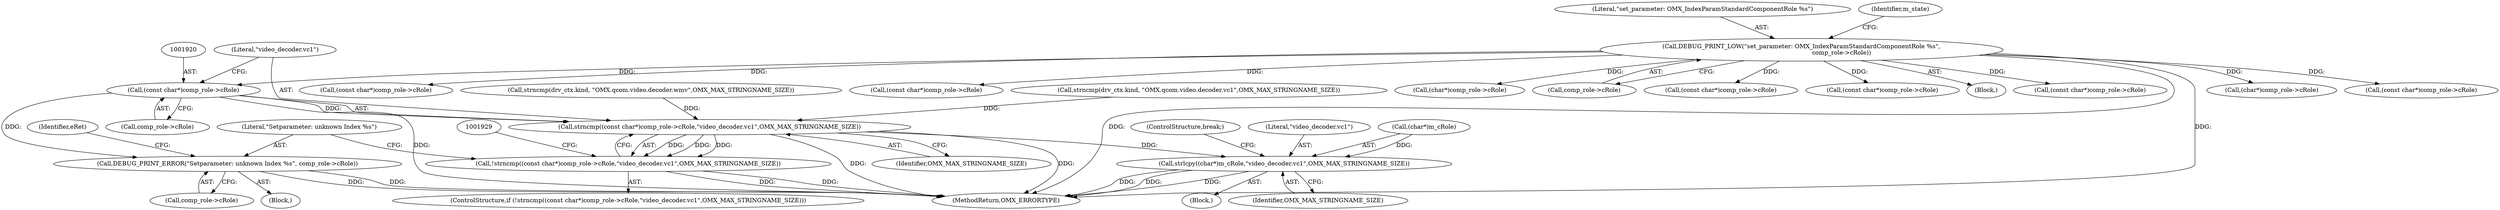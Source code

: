digraph "0_Android_46e305be6e670a5a0041b0b4861122a0f1aabefa_2@pointer" {
"1001919" [label="(Call,(const char*)comp_role->cRole)"];
"1001637" [label="(Call,DEBUG_PRINT_LOW(\"set_parameter: OMX_IndexParamStandardComponentRole %s\",\n                                          comp_role->cRole))"];
"1001918" [label="(Call,strncmp((const char*)comp_role->cRole,\"video_decoder.vc1\",OMX_MAX_STRINGNAME_SIZE))"];
"1001917" [label="(Call,!strncmp((const char*)comp_role->cRole,\"video_decoder.vc1\",OMX_MAX_STRINGNAME_SIZE))"];
"1001927" [label="(Call,strlcpy((char*)m_cRole,\"video_decoder.vc1\",OMX_MAX_STRINGNAME_SIZE))"];
"1001935" [label="(Call,DEBUG_PRINT_ERROR(\"Setparameter: unknown Index %s\", comp_role->cRole))"];
"1002037" [label="(ControlStructure,break;)"];
"1001925" [label="(Identifier,OMX_MAX_STRINGNAME_SIZE)"];
"1001909" [label="(Call,strncmp(drv_ctx.kind, \"OMX.qcom.video.decoder.wmv\",OMX_MAX_STRINGNAME_SIZE))"];
"1001921" [label="(Call,comp_role->cRole)"];
"1001935" [label="(Call,DEBUG_PRINT_ERROR(\"Setparameter: unknown Index %s\", comp_role->cRole))"];
"1001931" [label="(Literal,\"video_decoder.vc1\")"];
"1001924" [label="(Literal,\"video_decoder.vc1\")"];
"1001932" [label="(Identifier,OMX_MAX_STRINGNAME_SIZE)"];
"1001926" [label="(Block,)"];
"1001919" [label="(Call,(const char*)comp_role->cRole)"];
"1001918" [label="(Call,strncmp((const char*)comp_role->cRole,\"video_decoder.vc1\",OMX_MAX_STRINGNAME_SIZE))"];
"1001941" [label="(Identifier,eRet)"];
"1001710" [label="(Call,(char*)comp_role->cRole)"];
"1003102" [label="(MethodReturn,OMX_ERRORTYPE)"];
"1002003" [label="(Call,(const char*)comp_role->cRole)"];
"1001934" [label="(Block,)"];
"1001747" [label="(Call,(const char*)comp_role->cRole)"];
"1001957" [label="(Call,(const char*)comp_role->cRole)"];
"1001638" [label="(Literal,\"set_parameter: OMX_IndexParamStandardComponentRole %s\")"];
"1001928" [label="(Call,(char*)m_cRole)"];
"1001673" [label="(Call,(char*)comp_role->cRole)"];
"1001917" [label="(Call,!strncmp((const char*)comp_role->cRole,\"video_decoder.vc1\",OMX_MAX_STRINGNAME_SIZE))"];
"1001639" [label="(Call,comp_role->cRole)"];
"1001821" [label="(Call,(const char*)comp_role->cRole)"];
"1001784" [label="(Call,(const char*)comp_role->cRole)"];
"1001916" [label="(ControlStructure,if (!strncmp((const char*)comp_role->cRole,\"video_decoder.vc1\",OMX_MAX_STRINGNAME_SIZE)))"];
"1001937" [label="(Call,comp_role->cRole)"];
"1001902" [label="(Call,strncmp(drv_ctx.kind, \"OMX.qcom.video.decoder.vc1\",OMX_MAX_STRINGNAME_SIZE))"];
"1001936" [label="(Literal,\"Setparameter: unknown Index %s\")"];
"1001627" [label="(Block,)"];
"1001874" [label="(Call,(const char*)comp_role->cRole)"];
"1001927" [label="(Call,strlcpy((char*)m_cRole,\"video_decoder.vc1\",OMX_MAX_STRINGNAME_SIZE))"];
"1001645" [label="(Identifier,m_state)"];
"1001637" [label="(Call,DEBUG_PRINT_LOW(\"set_parameter: OMX_IndexParamStandardComponentRole %s\",\n                                          comp_role->cRole))"];
"1001919" -> "1001918"  [label="AST: "];
"1001919" -> "1001921"  [label="CFG: "];
"1001920" -> "1001919"  [label="AST: "];
"1001921" -> "1001919"  [label="AST: "];
"1001924" -> "1001919"  [label="CFG: "];
"1001919" -> "1003102"  [label="DDG: "];
"1001919" -> "1001918"  [label="DDG: "];
"1001637" -> "1001919"  [label="DDG: "];
"1001919" -> "1001935"  [label="DDG: "];
"1001637" -> "1001627"  [label="AST: "];
"1001637" -> "1001639"  [label="CFG: "];
"1001638" -> "1001637"  [label="AST: "];
"1001639" -> "1001637"  [label="AST: "];
"1001645" -> "1001637"  [label="CFG: "];
"1001637" -> "1003102"  [label="DDG: "];
"1001637" -> "1003102"  [label="DDG: "];
"1001637" -> "1001673"  [label="DDG: "];
"1001637" -> "1001710"  [label="DDG: "];
"1001637" -> "1001747"  [label="DDG: "];
"1001637" -> "1001784"  [label="DDG: "];
"1001637" -> "1001821"  [label="DDG: "];
"1001637" -> "1001874"  [label="DDG: "];
"1001637" -> "1001957"  [label="DDG: "];
"1001637" -> "1002003"  [label="DDG: "];
"1001918" -> "1001917"  [label="AST: "];
"1001918" -> "1001925"  [label="CFG: "];
"1001924" -> "1001918"  [label="AST: "];
"1001925" -> "1001918"  [label="AST: "];
"1001917" -> "1001918"  [label="CFG: "];
"1001918" -> "1003102"  [label="DDG: "];
"1001918" -> "1003102"  [label="DDG: "];
"1001918" -> "1001917"  [label="DDG: "];
"1001918" -> "1001917"  [label="DDG: "];
"1001918" -> "1001917"  [label="DDG: "];
"1001902" -> "1001918"  [label="DDG: "];
"1001909" -> "1001918"  [label="DDG: "];
"1001918" -> "1001927"  [label="DDG: "];
"1001917" -> "1001916"  [label="AST: "];
"1001929" -> "1001917"  [label="CFG: "];
"1001936" -> "1001917"  [label="CFG: "];
"1001917" -> "1003102"  [label="DDG: "];
"1001917" -> "1003102"  [label="DDG: "];
"1001927" -> "1001926"  [label="AST: "];
"1001927" -> "1001932"  [label="CFG: "];
"1001928" -> "1001927"  [label="AST: "];
"1001931" -> "1001927"  [label="AST: "];
"1001932" -> "1001927"  [label="AST: "];
"1002037" -> "1001927"  [label="CFG: "];
"1001927" -> "1003102"  [label="DDG: "];
"1001927" -> "1003102"  [label="DDG: "];
"1001927" -> "1003102"  [label="DDG: "];
"1001928" -> "1001927"  [label="DDG: "];
"1001935" -> "1001934"  [label="AST: "];
"1001935" -> "1001937"  [label="CFG: "];
"1001936" -> "1001935"  [label="AST: "];
"1001937" -> "1001935"  [label="AST: "];
"1001941" -> "1001935"  [label="CFG: "];
"1001935" -> "1003102"  [label="DDG: "];
"1001935" -> "1003102"  [label="DDG: "];
}
